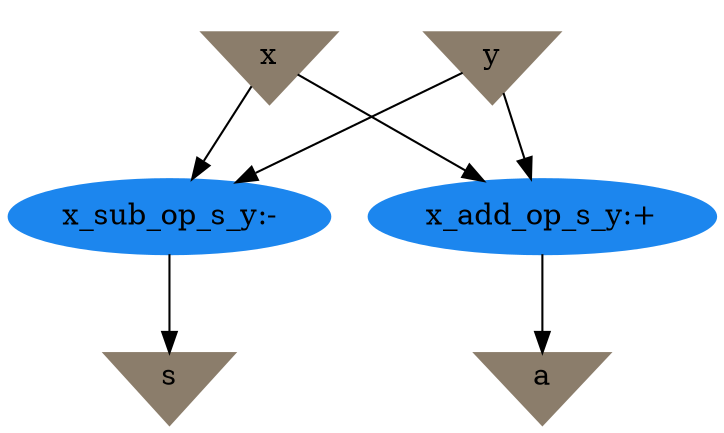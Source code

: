 digraph addsub {
	// Components (Nodes)
	node [shape=ellipse, style=filled, color=dodgerblue2];
	"x" [color=bisque4 shape=invtriangle label="x"];
	"x_sub_op_s_y" [label="x_sub_op_s_y:-"  color=dodgerblue2 ];
	"y" [color=bisque4 shape=invtriangle label="y"];
	"a" [color=bisque4 shape=invtriangle label="a"];
	"x_add_op_s_y" [label="x_add_op_s_y:+"  color=dodgerblue2 ];
	"s" [color=bisque4 shape=invtriangle label="s"];

	// Signals (Edges)
	"x" -> "x_add_op_s_y"
	"x_sub_op_s_y" -> "s"
	"x" -> "x_sub_op_s_y"
	"y" -> "x_add_op_s_y"
	"y" -> "x_sub_op_s_y"
	"x_add_op_s_y" -> "a"
}